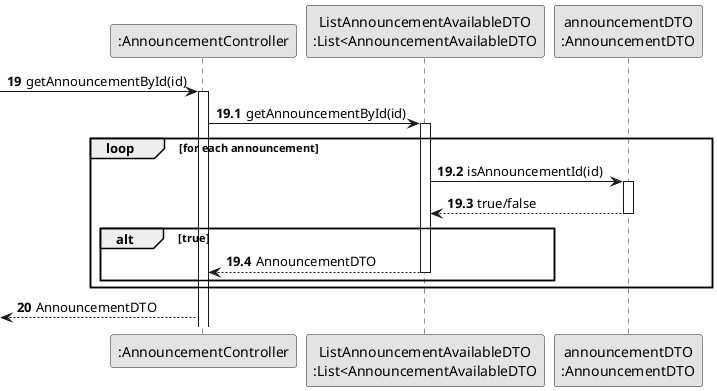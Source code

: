 @startuml
skinparam monochrome true
skinparam packageStyle rectangle
skinparam shadowing false

participant ":AnnouncementController" as CTRL
participant "ListAnnouncementAvailableDTO\n:List<AnnouncementAvailableDTO" as ListDTO
participant "announcementDTO\n:AnnouncementDTO" as announcementDTO

autonumber 19
-> CTRL: getAnnouncementById(id)
            activate CTRL
            autonumber 19.1

            CTRL -> ListDTO : getAnnouncementById(id)
            activate ListDTO
                loop for each announcement

                     ListDTO -> announcementDTO: isAnnouncementId(id)
                     activate announcementDTO

                     announcementDTO --> ListDTO: true/false

                     deactivate
                     alt true
                     ListDTO-->CTRL : AnnouncementDTO
                     deactivate

                     end

                 end






autonumber 20
        <--CTRL :AnnouncementDTO
@enduml